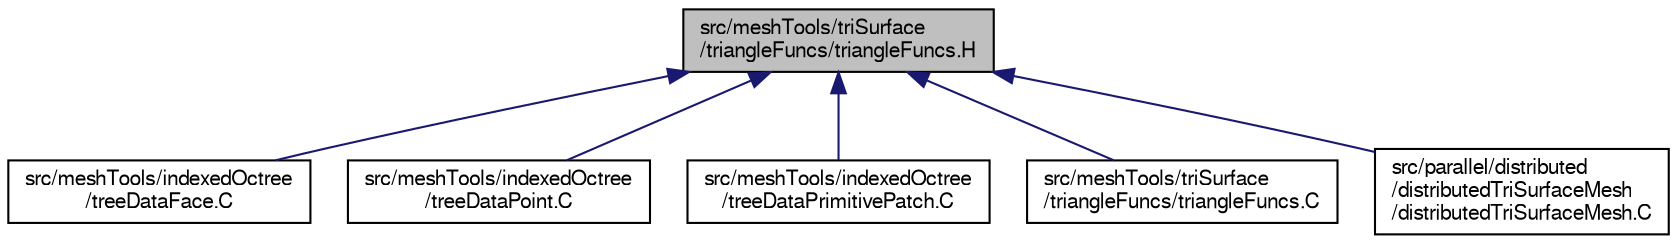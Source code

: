 digraph "src/meshTools/triSurface/triangleFuncs/triangleFuncs.H"
{
  bgcolor="transparent";
  edge [fontname="FreeSans",fontsize="10",labelfontname="FreeSans",labelfontsize="10"];
  node [fontname="FreeSans",fontsize="10",shape=record];
  Node107 [label="src/meshTools/triSurface\l/triangleFuncs/triangleFuncs.H",height=0.2,width=0.4,color="black", fillcolor="grey75", style="filled", fontcolor="black"];
  Node107 -> Node108 [dir="back",color="midnightblue",fontsize="10",style="solid",fontname="FreeSans"];
  Node108 [label="src/meshTools/indexedOctree\l/treeDataFace.C",height=0.2,width=0.4,color="black",URL="$a07553.html"];
  Node107 -> Node109 [dir="back",color="midnightblue",fontsize="10",style="solid",fontname="FreeSans"];
  Node109 [label="src/meshTools/indexedOctree\l/treeDataPoint.C",height=0.2,width=0.4,color="black",URL="$a07559.html"];
  Node107 -> Node110 [dir="back",color="midnightblue",fontsize="10",style="solid",fontname="FreeSans"];
  Node110 [label="src/meshTools/indexedOctree\l/treeDataPrimitivePatch.C",height=0.2,width=0.4,color="black",URL="$a07565.html"];
  Node107 -> Node111 [dir="back",color="midnightblue",fontsize="10",style="solid",fontname="FreeSans"];
  Node111 [label="src/meshTools/triSurface\l/triangleFuncs/triangleFuncs.C",height=0.2,width=0.4,color="black",URL="$a08228.html"];
  Node107 -> Node112 [dir="back",color="midnightblue",fontsize="10",style="solid",fontname="FreeSans"];
  Node112 [label="src/parallel/distributed\l/distributedTriSurfaceMesh\l/distributedTriSurfaceMesh.C",height=0.2,width=0.4,color="black",URL="$a13055.html"];
}
